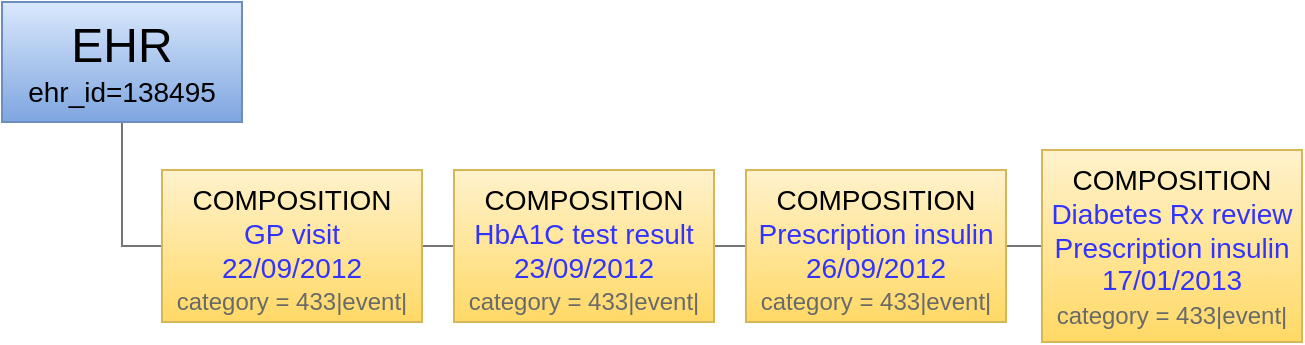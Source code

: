 <mxfile version="12.1.9" type="device" pages="1"><diagram id="qM1Hs8P01nw5Msz6h88f" name="Page-1"><mxGraphModel dx="1030" dy="705" grid="1" gridSize="10" guides="1" tooltips="1" connect="1" arrows="1" fold="1" page="1" pageScale="1" pageWidth="1169" pageHeight="827" math="0" shadow="0"><root><mxCell id="0"/><mxCell id="1" parent="0"/><mxCell id="h4XxIUOZ67zTG1_phaIz-1" style="edgeStyle=orthogonalEdgeStyle;rounded=0;orthogonalLoop=1;jettySize=auto;html=1;exitX=0.5;exitY=1;exitDx=0;exitDy=0;entryX=0;entryY=0.5;entryDx=0;entryDy=0;endArrow=none;endFill=0;fontSize=12;strokeColor=#757575;" parent="1" source="fdILV5dKdMBhFhE3XUEr-2" target="i4ppfr9qSJewikb62US8-36" edge="1"><mxGeometry relative="1" as="geometry"><mxPoint x="100" y="100" as="sourcePoint"/><mxPoint x="996" y="153" as="targetPoint"/><Array as="points"/></mxGeometry></mxCell><mxCell id="fdILV5dKdMBhFhE3XUEr-2" value="&lt;font style=&quot;font-size: 24px&quot;&gt;EHR&lt;/font&gt;&lt;br style=&quot;font-size: 14px&quot;&gt;ehr_id=138495" style="rounded=0;whiteSpace=wrap;html=1;fontSize=14;fillColor=#dae8fc;strokeColor=#6c8ebf;gradientColor=#7ea6e0;" parent="1" vertex="1"><mxGeometry x="40" y="40" width="120" height="60" as="geometry"/></mxCell><mxCell id="i4ppfr9qSJewikb62US8-32" value="COMPOSITION&lt;br&gt;&lt;font color=&quot;#3333ff&quot;&gt;GP visit&lt;/font&gt;&lt;br&gt;&lt;font color=&quot;#3333ff&quot;&gt;22/09/2012&lt;/font&gt;&lt;br&gt;&lt;font style=&quot;font-size: 12px&quot; color=&quot;#696969&quot;&gt;category = 433|event|&lt;/font&gt;" style="rounded=0;whiteSpace=wrap;html=1;fontSize=14;fillColor=#fff2cc;strokeColor=#d6b656;verticalAlign=top;gradientColor=#ffd966;" parent="1" vertex="1"><mxGeometry x="120" y="124" width="130" height="76" as="geometry"/></mxCell><mxCell id="i4ppfr9qSJewikb62US8-33" value="COMPOSITION&lt;br&gt;&lt;font color=&quot;#3333ff&quot;&gt;HbA1C test result&lt;br&gt;&lt;/font&gt;&lt;span style=&quot;color: rgb(51 , 51 , 255)&quot;&gt;23/09/2012&lt;br&gt;&lt;/span&gt;&lt;span style=&quot;color: rgb(105 , 105 , 105) ; font-size: 12px&quot;&gt;category = 433|event|&lt;/span&gt;&lt;font color=&quot;#3333ff&quot;&gt;&lt;br&gt;&lt;/font&gt;" style="rounded=0;whiteSpace=wrap;html=1;fontSize=14;fillColor=#fff2cc;strokeColor=#d6b656;verticalAlign=top;gradientColor=#ffd966;" parent="1" vertex="1"><mxGeometry x="266" y="124" width="130" height="76" as="geometry"/></mxCell><mxCell id="i4ppfr9qSJewikb62US8-34" value="COMPOSITION&lt;br&gt;&lt;span style=&quot;color: rgb(51 , 51 , 255)&quot;&gt;Prescription insulin&lt;/span&gt;&lt;br style=&quot;color: rgb(51 , 51 , 255)&quot;&gt;&lt;span style=&quot;color: rgb(51 , 51 , 255)&quot;&gt;26/09/2012&lt;br&gt;&lt;/span&gt;&lt;span style=&quot;color: rgb(105 , 105 , 105) ; font-size: 12px&quot;&gt;category = 433|event|&lt;/span&gt;&lt;span style=&quot;color: rgb(51 , 51 , 255)&quot;&gt;&lt;br&gt;&lt;/span&gt;" style="rounded=0;whiteSpace=wrap;html=1;fontSize=14;fillColor=#fff2cc;strokeColor=#d6b656;verticalAlign=top;gradientColor=#ffd966;" parent="1" vertex="1"><mxGeometry x="412" y="124" width="130" height="76" as="geometry"/></mxCell><mxCell id="i4ppfr9qSJewikb62US8-36" value="COMPOSITION&lt;br&gt;&lt;font color=&quot;#3333ff&quot;&gt;Diabetes Rx review&lt;br&gt;&lt;/font&gt;&lt;span style=&quot;color: rgb(51 , 51 , 255)&quot;&gt;Prescription insulin&lt;/span&gt;&lt;font color=&quot;#3333ff&quot;&gt;&lt;br&gt;17/01/2013&lt;br&gt;&lt;/font&gt;&lt;span style=&quot;color: rgb(105 , 105 , 105) ; font-size: 12px&quot;&gt;category = 433|event|&lt;/span&gt;&lt;font color=&quot;#3333ff&quot;&gt;&lt;br&gt;&lt;/font&gt;" style="rounded=0;whiteSpace=wrap;html=1;fontSize=14;fillColor=#fff2cc;strokeColor=#d6b656;verticalAlign=top;gradientColor=#ffd966;" parent="1" vertex="1"><mxGeometry x="560" y="114" width="130" height="96" as="geometry"/></mxCell></root></mxGraphModel></diagram></mxfile>